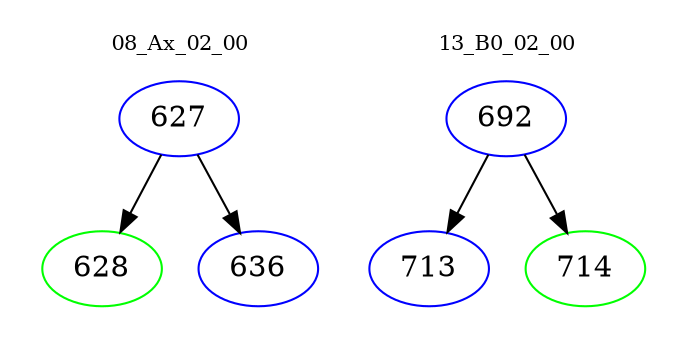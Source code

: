 digraph{
subgraph cluster_0 {
color = white
label = "08_Ax_02_00";
fontsize=10;
T0_627 [label="627", color="blue"]
T0_627 -> T0_628 [color="black"]
T0_628 [label="628", color="green"]
T0_627 -> T0_636 [color="black"]
T0_636 [label="636", color="blue"]
}
subgraph cluster_1 {
color = white
label = "13_B0_02_00";
fontsize=10;
T1_692 [label="692", color="blue"]
T1_692 -> T1_713 [color="black"]
T1_713 [label="713", color="blue"]
T1_692 -> T1_714 [color="black"]
T1_714 [label="714", color="green"]
}
}
